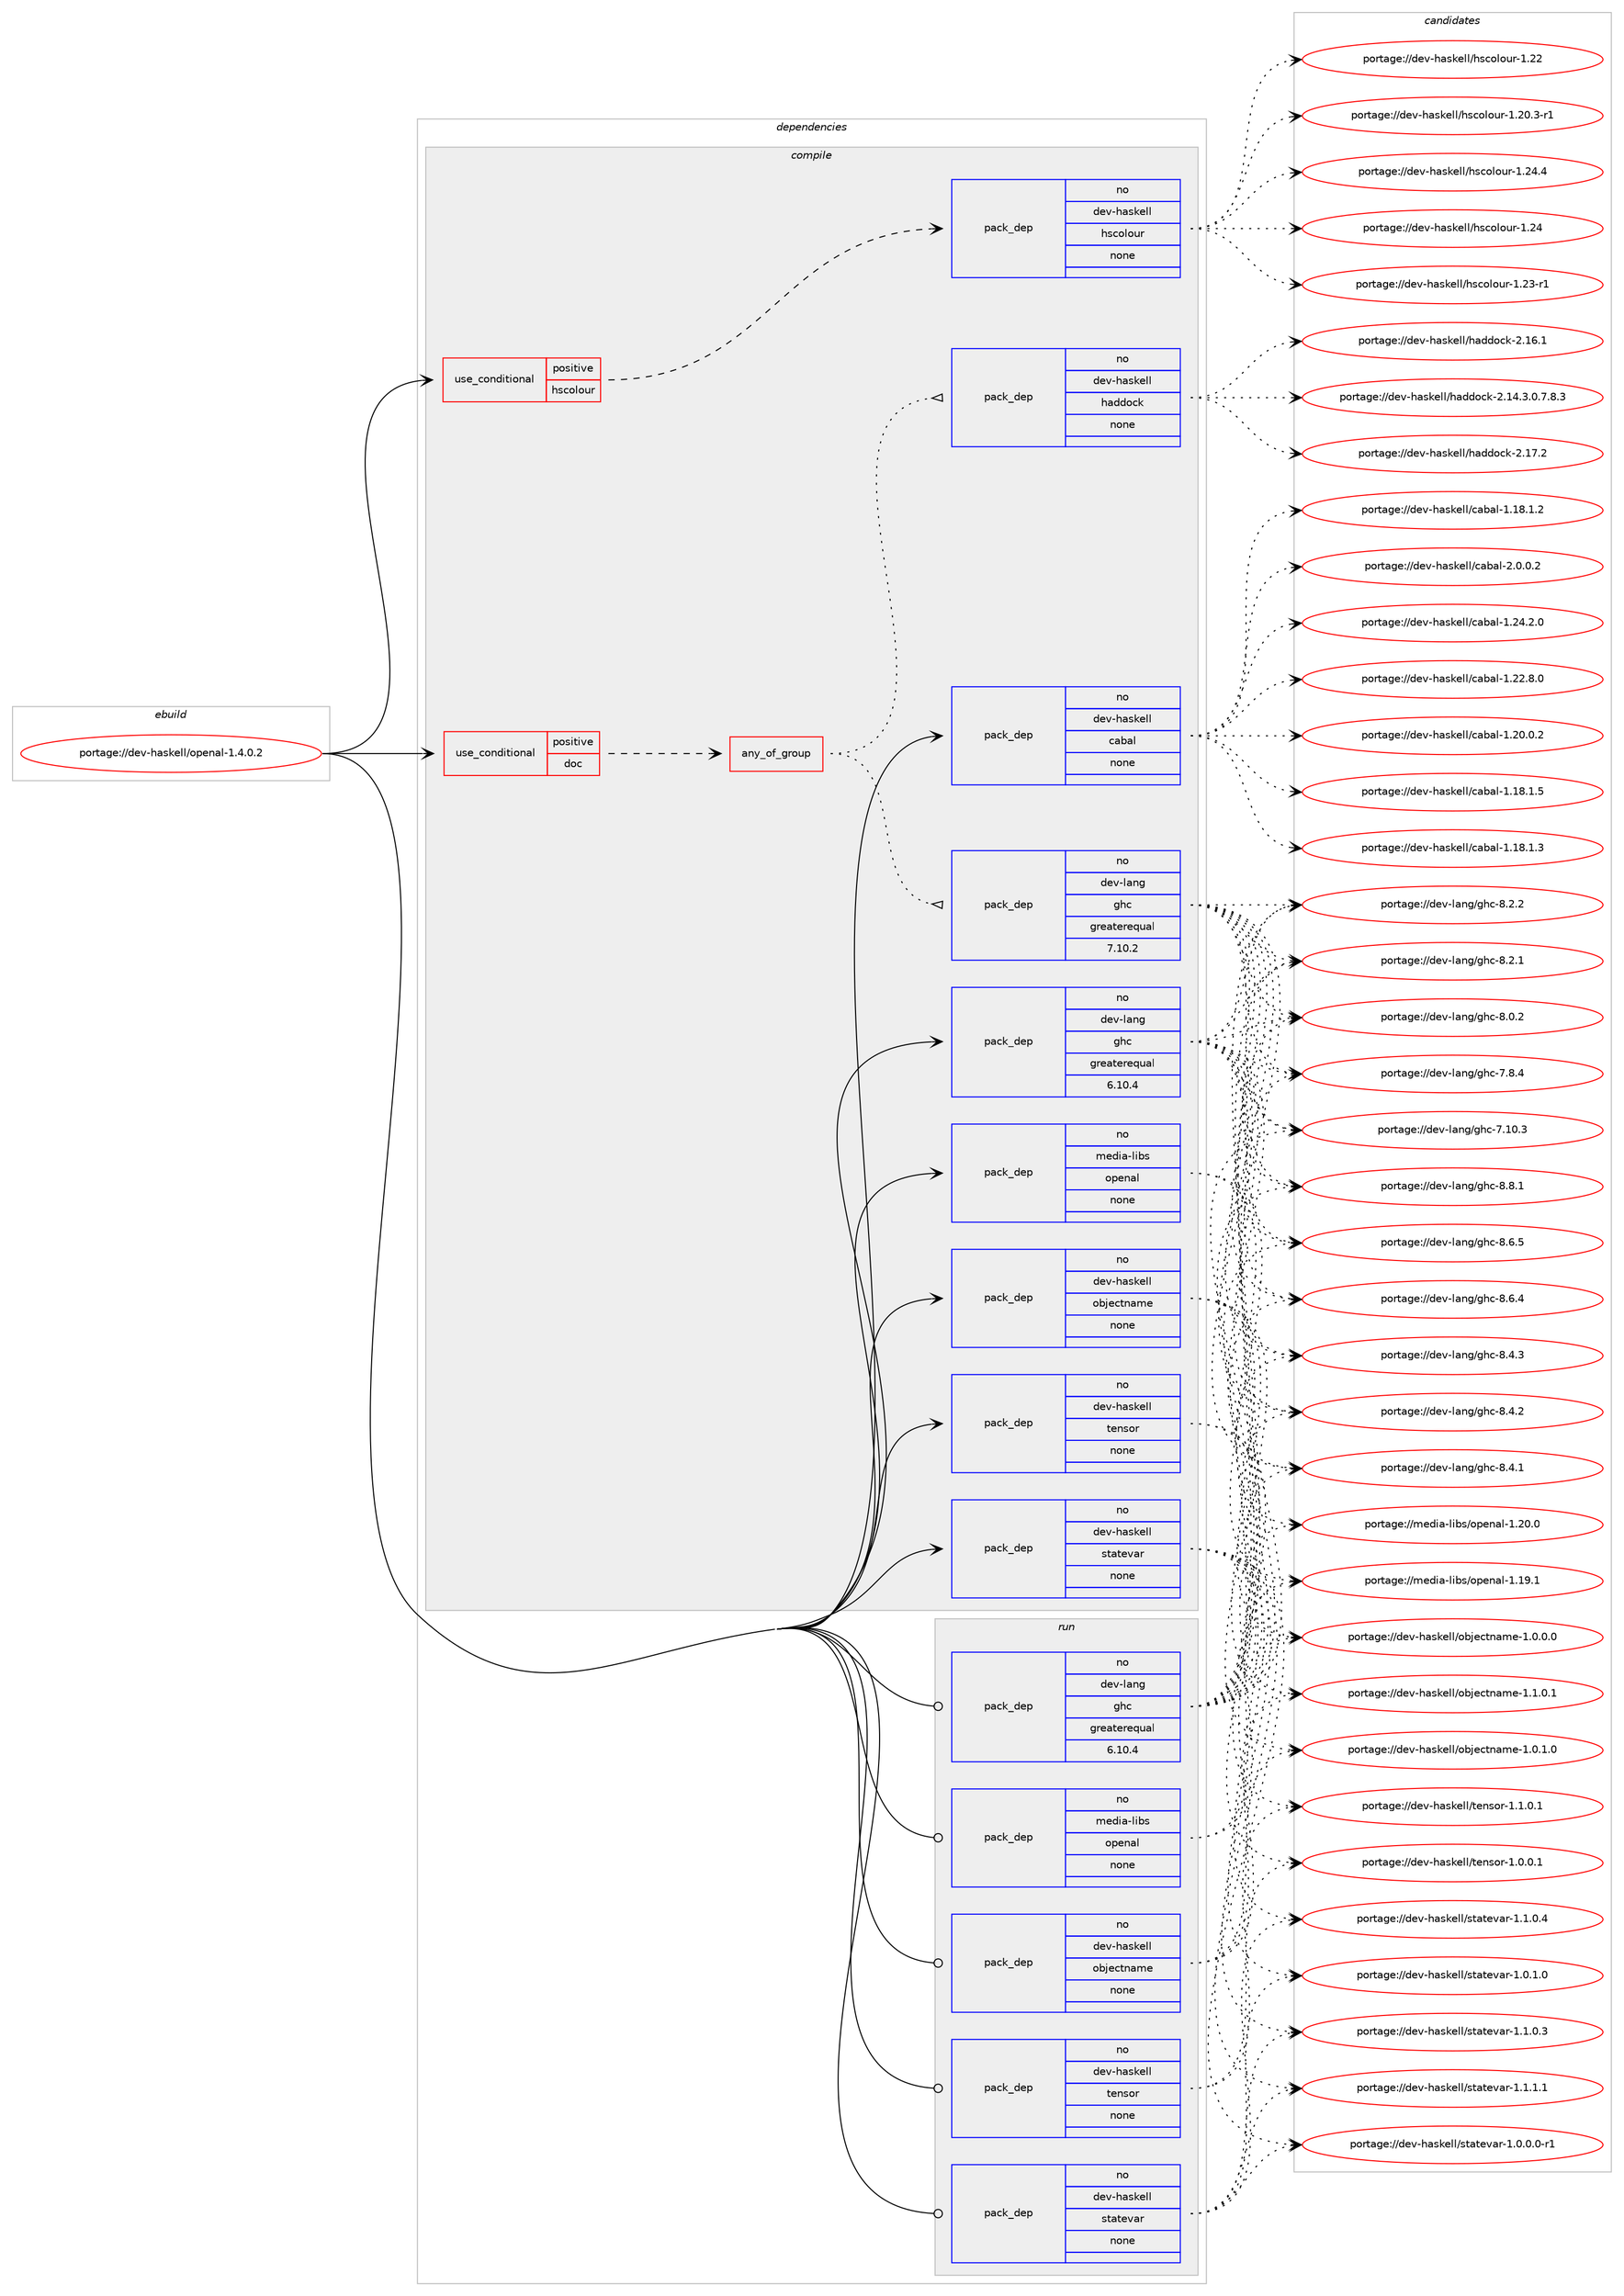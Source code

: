 digraph prolog {

# *************
# Graph options
# *************

newrank=true;
concentrate=true;
compound=true;
graph [rankdir=LR,fontname=Helvetica,fontsize=10,ranksep=1.5];#, ranksep=2.5, nodesep=0.2];
edge  [arrowhead=vee];
node  [fontname=Helvetica,fontsize=10];

# **********
# The ebuild
# **********

subgraph cluster_leftcol {
color=gray;
rank=same;
label=<<i>ebuild</i>>;
id [label="portage://dev-haskell/openal-1.4.0.2", color=red, width=4, href="../dev-haskell/openal-1.4.0.2.svg"];
}

# ****************
# The dependencies
# ****************

subgraph cluster_midcol {
color=gray;
label=<<i>dependencies</i>>;
subgraph cluster_compile {
fillcolor="#eeeeee";
style=filled;
label=<<i>compile</i>>;
subgraph cond132486 {
dependency550483 [label=<<TABLE BORDER="0" CELLBORDER="1" CELLSPACING="0" CELLPADDING="4"><TR><TD ROWSPAN="3" CELLPADDING="10">use_conditional</TD></TR><TR><TD>positive</TD></TR><TR><TD>doc</TD></TR></TABLE>>, shape=none, color=red];
subgraph any5984 {
dependency550484 [label=<<TABLE BORDER="0" CELLBORDER="1" CELLSPACING="0" CELLPADDING="4"><TR><TD CELLPADDING="10">any_of_group</TD></TR></TABLE>>, shape=none, color=red];subgraph pack411776 {
dependency550485 [label=<<TABLE BORDER="0" CELLBORDER="1" CELLSPACING="0" CELLPADDING="4" WIDTH="220"><TR><TD ROWSPAN="6" CELLPADDING="30">pack_dep</TD></TR><TR><TD WIDTH="110">no</TD></TR><TR><TD>dev-haskell</TD></TR><TR><TD>haddock</TD></TR><TR><TD>none</TD></TR><TR><TD></TD></TR></TABLE>>, shape=none, color=blue];
}
dependency550484:e -> dependency550485:w [weight=20,style="dotted",arrowhead="oinv"];
subgraph pack411777 {
dependency550486 [label=<<TABLE BORDER="0" CELLBORDER="1" CELLSPACING="0" CELLPADDING="4" WIDTH="220"><TR><TD ROWSPAN="6" CELLPADDING="30">pack_dep</TD></TR><TR><TD WIDTH="110">no</TD></TR><TR><TD>dev-lang</TD></TR><TR><TD>ghc</TD></TR><TR><TD>greaterequal</TD></TR><TR><TD>7.10.2</TD></TR></TABLE>>, shape=none, color=blue];
}
dependency550484:e -> dependency550486:w [weight=20,style="dotted",arrowhead="oinv"];
}
dependency550483:e -> dependency550484:w [weight=20,style="dashed",arrowhead="vee"];
}
id:e -> dependency550483:w [weight=20,style="solid",arrowhead="vee"];
subgraph cond132487 {
dependency550487 [label=<<TABLE BORDER="0" CELLBORDER="1" CELLSPACING="0" CELLPADDING="4"><TR><TD ROWSPAN="3" CELLPADDING="10">use_conditional</TD></TR><TR><TD>positive</TD></TR><TR><TD>hscolour</TD></TR></TABLE>>, shape=none, color=red];
subgraph pack411778 {
dependency550488 [label=<<TABLE BORDER="0" CELLBORDER="1" CELLSPACING="0" CELLPADDING="4" WIDTH="220"><TR><TD ROWSPAN="6" CELLPADDING="30">pack_dep</TD></TR><TR><TD WIDTH="110">no</TD></TR><TR><TD>dev-haskell</TD></TR><TR><TD>hscolour</TD></TR><TR><TD>none</TD></TR><TR><TD></TD></TR></TABLE>>, shape=none, color=blue];
}
dependency550487:e -> dependency550488:w [weight=20,style="dashed",arrowhead="vee"];
}
id:e -> dependency550487:w [weight=20,style="solid",arrowhead="vee"];
subgraph pack411779 {
dependency550489 [label=<<TABLE BORDER="0" CELLBORDER="1" CELLSPACING="0" CELLPADDING="4" WIDTH="220"><TR><TD ROWSPAN="6" CELLPADDING="30">pack_dep</TD></TR><TR><TD WIDTH="110">no</TD></TR><TR><TD>dev-haskell</TD></TR><TR><TD>cabal</TD></TR><TR><TD>none</TD></TR><TR><TD></TD></TR></TABLE>>, shape=none, color=blue];
}
id:e -> dependency550489:w [weight=20,style="solid",arrowhead="vee"];
subgraph pack411780 {
dependency550490 [label=<<TABLE BORDER="0" CELLBORDER="1" CELLSPACING="0" CELLPADDING="4" WIDTH="220"><TR><TD ROWSPAN="6" CELLPADDING="30">pack_dep</TD></TR><TR><TD WIDTH="110">no</TD></TR><TR><TD>dev-haskell</TD></TR><TR><TD>objectname</TD></TR><TR><TD>none</TD></TR><TR><TD></TD></TR></TABLE>>, shape=none, color=blue];
}
id:e -> dependency550490:w [weight=20,style="solid",arrowhead="vee"];
subgraph pack411781 {
dependency550491 [label=<<TABLE BORDER="0" CELLBORDER="1" CELLSPACING="0" CELLPADDING="4" WIDTH="220"><TR><TD ROWSPAN="6" CELLPADDING="30">pack_dep</TD></TR><TR><TD WIDTH="110">no</TD></TR><TR><TD>dev-haskell</TD></TR><TR><TD>statevar</TD></TR><TR><TD>none</TD></TR><TR><TD></TD></TR></TABLE>>, shape=none, color=blue];
}
id:e -> dependency550491:w [weight=20,style="solid",arrowhead="vee"];
subgraph pack411782 {
dependency550492 [label=<<TABLE BORDER="0" CELLBORDER="1" CELLSPACING="0" CELLPADDING="4" WIDTH="220"><TR><TD ROWSPAN="6" CELLPADDING="30">pack_dep</TD></TR><TR><TD WIDTH="110">no</TD></TR><TR><TD>dev-haskell</TD></TR><TR><TD>tensor</TD></TR><TR><TD>none</TD></TR><TR><TD></TD></TR></TABLE>>, shape=none, color=blue];
}
id:e -> dependency550492:w [weight=20,style="solid",arrowhead="vee"];
subgraph pack411783 {
dependency550493 [label=<<TABLE BORDER="0" CELLBORDER="1" CELLSPACING="0" CELLPADDING="4" WIDTH="220"><TR><TD ROWSPAN="6" CELLPADDING="30">pack_dep</TD></TR><TR><TD WIDTH="110">no</TD></TR><TR><TD>dev-lang</TD></TR><TR><TD>ghc</TD></TR><TR><TD>greaterequal</TD></TR><TR><TD>6.10.4</TD></TR></TABLE>>, shape=none, color=blue];
}
id:e -> dependency550493:w [weight=20,style="solid",arrowhead="vee"];
subgraph pack411784 {
dependency550494 [label=<<TABLE BORDER="0" CELLBORDER="1" CELLSPACING="0" CELLPADDING="4" WIDTH="220"><TR><TD ROWSPAN="6" CELLPADDING="30">pack_dep</TD></TR><TR><TD WIDTH="110">no</TD></TR><TR><TD>media-libs</TD></TR><TR><TD>openal</TD></TR><TR><TD>none</TD></TR><TR><TD></TD></TR></TABLE>>, shape=none, color=blue];
}
id:e -> dependency550494:w [weight=20,style="solid",arrowhead="vee"];
}
subgraph cluster_compileandrun {
fillcolor="#eeeeee";
style=filled;
label=<<i>compile and run</i>>;
}
subgraph cluster_run {
fillcolor="#eeeeee";
style=filled;
label=<<i>run</i>>;
subgraph pack411785 {
dependency550495 [label=<<TABLE BORDER="0" CELLBORDER="1" CELLSPACING="0" CELLPADDING="4" WIDTH="220"><TR><TD ROWSPAN="6" CELLPADDING="30">pack_dep</TD></TR><TR><TD WIDTH="110">no</TD></TR><TR><TD>dev-haskell</TD></TR><TR><TD>objectname</TD></TR><TR><TD>none</TD></TR><TR><TD></TD></TR></TABLE>>, shape=none, color=blue];
}
id:e -> dependency550495:w [weight=20,style="solid",arrowhead="odot"];
subgraph pack411786 {
dependency550496 [label=<<TABLE BORDER="0" CELLBORDER="1" CELLSPACING="0" CELLPADDING="4" WIDTH="220"><TR><TD ROWSPAN="6" CELLPADDING="30">pack_dep</TD></TR><TR><TD WIDTH="110">no</TD></TR><TR><TD>dev-haskell</TD></TR><TR><TD>statevar</TD></TR><TR><TD>none</TD></TR><TR><TD></TD></TR></TABLE>>, shape=none, color=blue];
}
id:e -> dependency550496:w [weight=20,style="solid",arrowhead="odot"];
subgraph pack411787 {
dependency550497 [label=<<TABLE BORDER="0" CELLBORDER="1" CELLSPACING="0" CELLPADDING="4" WIDTH="220"><TR><TD ROWSPAN="6" CELLPADDING="30">pack_dep</TD></TR><TR><TD WIDTH="110">no</TD></TR><TR><TD>dev-haskell</TD></TR><TR><TD>tensor</TD></TR><TR><TD>none</TD></TR><TR><TD></TD></TR></TABLE>>, shape=none, color=blue];
}
id:e -> dependency550497:w [weight=20,style="solid",arrowhead="odot"];
subgraph pack411788 {
dependency550498 [label=<<TABLE BORDER="0" CELLBORDER="1" CELLSPACING="0" CELLPADDING="4" WIDTH="220"><TR><TD ROWSPAN="6" CELLPADDING="30">pack_dep</TD></TR><TR><TD WIDTH="110">no</TD></TR><TR><TD>dev-lang</TD></TR><TR><TD>ghc</TD></TR><TR><TD>greaterequal</TD></TR><TR><TD>6.10.4</TD></TR></TABLE>>, shape=none, color=blue];
}
id:e -> dependency550498:w [weight=20,style="solid",arrowhead="odot"];
subgraph pack411789 {
dependency550499 [label=<<TABLE BORDER="0" CELLBORDER="1" CELLSPACING="0" CELLPADDING="4" WIDTH="220"><TR><TD ROWSPAN="6" CELLPADDING="30">pack_dep</TD></TR><TR><TD WIDTH="110">no</TD></TR><TR><TD>media-libs</TD></TR><TR><TD>openal</TD></TR><TR><TD>none</TD></TR><TR><TD></TD></TR></TABLE>>, shape=none, color=blue];
}
id:e -> dependency550499:w [weight=20,style="solid",arrowhead="odot"];
}
}

# **************
# The candidates
# **************

subgraph cluster_choices {
rank=same;
color=gray;
label=<<i>candidates</i>>;

subgraph choice411776 {
color=black;
nodesep=1;
choice100101118451049711510710110810847104971001001119910745504649554650 [label="portage://dev-haskell/haddock-2.17.2", color=red, width=4,href="../dev-haskell/haddock-2.17.2.svg"];
choice100101118451049711510710110810847104971001001119910745504649544649 [label="portage://dev-haskell/haddock-2.16.1", color=red, width=4,href="../dev-haskell/haddock-2.16.1.svg"];
choice1001011184510497115107101108108471049710010011199107455046495246514648465546564651 [label="portage://dev-haskell/haddock-2.14.3.0.7.8.3", color=red, width=4,href="../dev-haskell/haddock-2.14.3.0.7.8.3.svg"];
dependency550485:e -> choice100101118451049711510710110810847104971001001119910745504649554650:w [style=dotted,weight="100"];
dependency550485:e -> choice100101118451049711510710110810847104971001001119910745504649544649:w [style=dotted,weight="100"];
dependency550485:e -> choice1001011184510497115107101108108471049710010011199107455046495246514648465546564651:w [style=dotted,weight="100"];
}
subgraph choice411777 {
color=black;
nodesep=1;
choice10010111845108971101034710310499455646564649 [label="portage://dev-lang/ghc-8.8.1", color=red, width=4,href="../dev-lang/ghc-8.8.1.svg"];
choice10010111845108971101034710310499455646544653 [label="portage://dev-lang/ghc-8.6.5", color=red, width=4,href="../dev-lang/ghc-8.6.5.svg"];
choice10010111845108971101034710310499455646544652 [label="portage://dev-lang/ghc-8.6.4", color=red, width=4,href="../dev-lang/ghc-8.6.4.svg"];
choice10010111845108971101034710310499455646524651 [label="portage://dev-lang/ghc-8.4.3", color=red, width=4,href="../dev-lang/ghc-8.4.3.svg"];
choice10010111845108971101034710310499455646524650 [label="portage://dev-lang/ghc-8.4.2", color=red, width=4,href="../dev-lang/ghc-8.4.2.svg"];
choice10010111845108971101034710310499455646524649 [label="portage://dev-lang/ghc-8.4.1", color=red, width=4,href="../dev-lang/ghc-8.4.1.svg"];
choice10010111845108971101034710310499455646504650 [label="portage://dev-lang/ghc-8.2.2", color=red, width=4,href="../dev-lang/ghc-8.2.2.svg"];
choice10010111845108971101034710310499455646504649 [label="portage://dev-lang/ghc-8.2.1", color=red, width=4,href="../dev-lang/ghc-8.2.1.svg"];
choice10010111845108971101034710310499455646484650 [label="portage://dev-lang/ghc-8.0.2", color=red, width=4,href="../dev-lang/ghc-8.0.2.svg"];
choice10010111845108971101034710310499455546564652 [label="portage://dev-lang/ghc-7.8.4", color=red, width=4,href="../dev-lang/ghc-7.8.4.svg"];
choice1001011184510897110103471031049945554649484651 [label="portage://dev-lang/ghc-7.10.3", color=red, width=4,href="../dev-lang/ghc-7.10.3.svg"];
dependency550486:e -> choice10010111845108971101034710310499455646564649:w [style=dotted,weight="100"];
dependency550486:e -> choice10010111845108971101034710310499455646544653:w [style=dotted,weight="100"];
dependency550486:e -> choice10010111845108971101034710310499455646544652:w [style=dotted,weight="100"];
dependency550486:e -> choice10010111845108971101034710310499455646524651:w [style=dotted,weight="100"];
dependency550486:e -> choice10010111845108971101034710310499455646524650:w [style=dotted,weight="100"];
dependency550486:e -> choice10010111845108971101034710310499455646524649:w [style=dotted,weight="100"];
dependency550486:e -> choice10010111845108971101034710310499455646504650:w [style=dotted,weight="100"];
dependency550486:e -> choice10010111845108971101034710310499455646504649:w [style=dotted,weight="100"];
dependency550486:e -> choice10010111845108971101034710310499455646484650:w [style=dotted,weight="100"];
dependency550486:e -> choice10010111845108971101034710310499455546564652:w [style=dotted,weight="100"];
dependency550486:e -> choice1001011184510897110103471031049945554649484651:w [style=dotted,weight="100"];
}
subgraph choice411778 {
color=black;
nodesep=1;
choice1001011184510497115107101108108471041159911110811111711445494650524652 [label="portage://dev-haskell/hscolour-1.24.4", color=red, width=4,href="../dev-haskell/hscolour-1.24.4.svg"];
choice100101118451049711510710110810847104115991111081111171144549465052 [label="portage://dev-haskell/hscolour-1.24", color=red, width=4,href="../dev-haskell/hscolour-1.24.svg"];
choice1001011184510497115107101108108471041159911110811111711445494650514511449 [label="portage://dev-haskell/hscolour-1.23-r1", color=red, width=4,href="../dev-haskell/hscolour-1.23-r1.svg"];
choice100101118451049711510710110810847104115991111081111171144549465050 [label="portage://dev-haskell/hscolour-1.22", color=red, width=4,href="../dev-haskell/hscolour-1.22.svg"];
choice10010111845104971151071011081084710411599111108111117114454946504846514511449 [label="portage://dev-haskell/hscolour-1.20.3-r1", color=red, width=4,href="../dev-haskell/hscolour-1.20.3-r1.svg"];
dependency550488:e -> choice1001011184510497115107101108108471041159911110811111711445494650524652:w [style=dotted,weight="100"];
dependency550488:e -> choice100101118451049711510710110810847104115991111081111171144549465052:w [style=dotted,weight="100"];
dependency550488:e -> choice1001011184510497115107101108108471041159911110811111711445494650514511449:w [style=dotted,weight="100"];
dependency550488:e -> choice100101118451049711510710110810847104115991111081111171144549465050:w [style=dotted,weight="100"];
dependency550488:e -> choice10010111845104971151071011081084710411599111108111117114454946504846514511449:w [style=dotted,weight="100"];
}
subgraph choice411779 {
color=black;
nodesep=1;
choice100101118451049711510710110810847999798971084550464846484650 [label="portage://dev-haskell/cabal-2.0.0.2", color=red, width=4,href="../dev-haskell/cabal-2.0.0.2.svg"];
choice10010111845104971151071011081084799979897108454946505246504648 [label="portage://dev-haskell/cabal-1.24.2.0", color=red, width=4,href="../dev-haskell/cabal-1.24.2.0.svg"];
choice10010111845104971151071011081084799979897108454946505046564648 [label="portage://dev-haskell/cabal-1.22.8.0", color=red, width=4,href="../dev-haskell/cabal-1.22.8.0.svg"];
choice10010111845104971151071011081084799979897108454946504846484650 [label="portage://dev-haskell/cabal-1.20.0.2", color=red, width=4,href="../dev-haskell/cabal-1.20.0.2.svg"];
choice10010111845104971151071011081084799979897108454946495646494653 [label="portage://dev-haskell/cabal-1.18.1.5", color=red, width=4,href="../dev-haskell/cabal-1.18.1.5.svg"];
choice10010111845104971151071011081084799979897108454946495646494651 [label="portage://dev-haskell/cabal-1.18.1.3", color=red, width=4,href="../dev-haskell/cabal-1.18.1.3.svg"];
choice10010111845104971151071011081084799979897108454946495646494650 [label="portage://dev-haskell/cabal-1.18.1.2", color=red, width=4,href="../dev-haskell/cabal-1.18.1.2.svg"];
dependency550489:e -> choice100101118451049711510710110810847999798971084550464846484650:w [style=dotted,weight="100"];
dependency550489:e -> choice10010111845104971151071011081084799979897108454946505246504648:w [style=dotted,weight="100"];
dependency550489:e -> choice10010111845104971151071011081084799979897108454946505046564648:w [style=dotted,weight="100"];
dependency550489:e -> choice10010111845104971151071011081084799979897108454946504846484650:w [style=dotted,weight="100"];
dependency550489:e -> choice10010111845104971151071011081084799979897108454946495646494653:w [style=dotted,weight="100"];
dependency550489:e -> choice10010111845104971151071011081084799979897108454946495646494651:w [style=dotted,weight="100"];
dependency550489:e -> choice10010111845104971151071011081084799979897108454946495646494650:w [style=dotted,weight="100"];
}
subgraph choice411780 {
color=black;
nodesep=1;
choice1001011184510497115107101108108471119810610199116110971091014549464946484649 [label="portage://dev-haskell/objectname-1.1.0.1", color=red, width=4,href="../dev-haskell/objectname-1.1.0.1.svg"];
choice1001011184510497115107101108108471119810610199116110971091014549464846494648 [label="portage://dev-haskell/objectname-1.0.1.0", color=red, width=4,href="../dev-haskell/objectname-1.0.1.0.svg"];
choice1001011184510497115107101108108471119810610199116110971091014549464846484648 [label="portage://dev-haskell/objectname-1.0.0.0", color=red, width=4,href="../dev-haskell/objectname-1.0.0.0.svg"];
dependency550490:e -> choice1001011184510497115107101108108471119810610199116110971091014549464946484649:w [style=dotted,weight="100"];
dependency550490:e -> choice1001011184510497115107101108108471119810610199116110971091014549464846494648:w [style=dotted,weight="100"];
dependency550490:e -> choice1001011184510497115107101108108471119810610199116110971091014549464846484648:w [style=dotted,weight="100"];
}
subgraph choice411781 {
color=black;
nodesep=1;
choice10010111845104971151071011081084711511697116101118971144549464946494649 [label="portage://dev-haskell/statevar-1.1.1.1", color=red, width=4,href="../dev-haskell/statevar-1.1.1.1.svg"];
choice10010111845104971151071011081084711511697116101118971144549464946484652 [label="portage://dev-haskell/statevar-1.1.0.4", color=red, width=4,href="../dev-haskell/statevar-1.1.0.4.svg"];
choice10010111845104971151071011081084711511697116101118971144549464946484651 [label="portage://dev-haskell/statevar-1.1.0.3", color=red, width=4,href="../dev-haskell/statevar-1.1.0.3.svg"];
choice10010111845104971151071011081084711511697116101118971144549464846494648 [label="portage://dev-haskell/statevar-1.0.1.0", color=red, width=4,href="../dev-haskell/statevar-1.0.1.0.svg"];
choice100101118451049711510710110810847115116971161011189711445494648464846484511449 [label="portage://dev-haskell/statevar-1.0.0.0-r1", color=red, width=4,href="../dev-haskell/statevar-1.0.0.0-r1.svg"];
dependency550491:e -> choice10010111845104971151071011081084711511697116101118971144549464946494649:w [style=dotted,weight="100"];
dependency550491:e -> choice10010111845104971151071011081084711511697116101118971144549464946484652:w [style=dotted,weight="100"];
dependency550491:e -> choice10010111845104971151071011081084711511697116101118971144549464946484651:w [style=dotted,weight="100"];
dependency550491:e -> choice10010111845104971151071011081084711511697116101118971144549464846494648:w [style=dotted,weight="100"];
dependency550491:e -> choice100101118451049711510710110810847115116971161011189711445494648464846484511449:w [style=dotted,weight="100"];
}
subgraph choice411782 {
color=black;
nodesep=1;
choice1001011184510497115107101108108471161011101151111144549464946484649 [label="portage://dev-haskell/tensor-1.1.0.1", color=red, width=4,href="../dev-haskell/tensor-1.1.0.1.svg"];
choice1001011184510497115107101108108471161011101151111144549464846484649 [label="portage://dev-haskell/tensor-1.0.0.1", color=red, width=4,href="../dev-haskell/tensor-1.0.0.1.svg"];
dependency550492:e -> choice1001011184510497115107101108108471161011101151111144549464946484649:w [style=dotted,weight="100"];
dependency550492:e -> choice1001011184510497115107101108108471161011101151111144549464846484649:w [style=dotted,weight="100"];
}
subgraph choice411783 {
color=black;
nodesep=1;
choice10010111845108971101034710310499455646564649 [label="portage://dev-lang/ghc-8.8.1", color=red, width=4,href="../dev-lang/ghc-8.8.1.svg"];
choice10010111845108971101034710310499455646544653 [label="portage://dev-lang/ghc-8.6.5", color=red, width=4,href="../dev-lang/ghc-8.6.5.svg"];
choice10010111845108971101034710310499455646544652 [label="portage://dev-lang/ghc-8.6.4", color=red, width=4,href="../dev-lang/ghc-8.6.4.svg"];
choice10010111845108971101034710310499455646524651 [label="portage://dev-lang/ghc-8.4.3", color=red, width=4,href="../dev-lang/ghc-8.4.3.svg"];
choice10010111845108971101034710310499455646524650 [label="portage://dev-lang/ghc-8.4.2", color=red, width=4,href="../dev-lang/ghc-8.4.2.svg"];
choice10010111845108971101034710310499455646524649 [label="portage://dev-lang/ghc-8.4.1", color=red, width=4,href="../dev-lang/ghc-8.4.1.svg"];
choice10010111845108971101034710310499455646504650 [label="portage://dev-lang/ghc-8.2.2", color=red, width=4,href="../dev-lang/ghc-8.2.2.svg"];
choice10010111845108971101034710310499455646504649 [label="portage://dev-lang/ghc-8.2.1", color=red, width=4,href="../dev-lang/ghc-8.2.1.svg"];
choice10010111845108971101034710310499455646484650 [label="portage://dev-lang/ghc-8.0.2", color=red, width=4,href="../dev-lang/ghc-8.0.2.svg"];
choice10010111845108971101034710310499455546564652 [label="portage://dev-lang/ghc-7.8.4", color=red, width=4,href="../dev-lang/ghc-7.8.4.svg"];
choice1001011184510897110103471031049945554649484651 [label="portage://dev-lang/ghc-7.10.3", color=red, width=4,href="../dev-lang/ghc-7.10.3.svg"];
dependency550493:e -> choice10010111845108971101034710310499455646564649:w [style=dotted,weight="100"];
dependency550493:e -> choice10010111845108971101034710310499455646544653:w [style=dotted,weight="100"];
dependency550493:e -> choice10010111845108971101034710310499455646544652:w [style=dotted,weight="100"];
dependency550493:e -> choice10010111845108971101034710310499455646524651:w [style=dotted,weight="100"];
dependency550493:e -> choice10010111845108971101034710310499455646524650:w [style=dotted,weight="100"];
dependency550493:e -> choice10010111845108971101034710310499455646524649:w [style=dotted,weight="100"];
dependency550493:e -> choice10010111845108971101034710310499455646504650:w [style=dotted,weight="100"];
dependency550493:e -> choice10010111845108971101034710310499455646504649:w [style=dotted,weight="100"];
dependency550493:e -> choice10010111845108971101034710310499455646484650:w [style=dotted,weight="100"];
dependency550493:e -> choice10010111845108971101034710310499455546564652:w [style=dotted,weight="100"];
dependency550493:e -> choice1001011184510897110103471031049945554649484651:w [style=dotted,weight="100"];
}
subgraph choice411784 {
color=black;
nodesep=1;
choice109101100105974510810598115471111121011109710845494650484648 [label="portage://media-libs/openal-1.20.0", color=red, width=4,href="../media-libs/openal-1.20.0.svg"];
choice109101100105974510810598115471111121011109710845494649574649 [label="portage://media-libs/openal-1.19.1", color=red, width=4,href="../media-libs/openal-1.19.1.svg"];
dependency550494:e -> choice109101100105974510810598115471111121011109710845494650484648:w [style=dotted,weight="100"];
dependency550494:e -> choice109101100105974510810598115471111121011109710845494649574649:w [style=dotted,weight="100"];
}
subgraph choice411785 {
color=black;
nodesep=1;
choice1001011184510497115107101108108471119810610199116110971091014549464946484649 [label="portage://dev-haskell/objectname-1.1.0.1", color=red, width=4,href="../dev-haskell/objectname-1.1.0.1.svg"];
choice1001011184510497115107101108108471119810610199116110971091014549464846494648 [label="portage://dev-haskell/objectname-1.0.1.0", color=red, width=4,href="../dev-haskell/objectname-1.0.1.0.svg"];
choice1001011184510497115107101108108471119810610199116110971091014549464846484648 [label="portage://dev-haskell/objectname-1.0.0.0", color=red, width=4,href="../dev-haskell/objectname-1.0.0.0.svg"];
dependency550495:e -> choice1001011184510497115107101108108471119810610199116110971091014549464946484649:w [style=dotted,weight="100"];
dependency550495:e -> choice1001011184510497115107101108108471119810610199116110971091014549464846494648:w [style=dotted,weight="100"];
dependency550495:e -> choice1001011184510497115107101108108471119810610199116110971091014549464846484648:w [style=dotted,weight="100"];
}
subgraph choice411786 {
color=black;
nodesep=1;
choice10010111845104971151071011081084711511697116101118971144549464946494649 [label="portage://dev-haskell/statevar-1.1.1.1", color=red, width=4,href="../dev-haskell/statevar-1.1.1.1.svg"];
choice10010111845104971151071011081084711511697116101118971144549464946484652 [label="portage://dev-haskell/statevar-1.1.0.4", color=red, width=4,href="../dev-haskell/statevar-1.1.0.4.svg"];
choice10010111845104971151071011081084711511697116101118971144549464946484651 [label="portage://dev-haskell/statevar-1.1.0.3", color=red, width=4,href="../dev-haskell/statevar-1.1.0.3.svg"];
choice10010111845104971151071011081084711511697116101118971144549464846494648 [label="portage://dev-haskell/statevar-1.0.1.0", color=red, width=4,href="../dev-haskell/statevar-1.0.1.0.svg"];
choice100101118451049711510710110810847115116971161011189711445494648464846484511449 [label="portage://dev-haskell/statevar-1.0.0.0-r1", color=red, width=4,href="../dev-haskell/statevar-1.0.0.0-r1.svg"];
dependency550496:e -> choice10010111845104971151071011081084711511697116101118971144549464946494649:w [style=dotted,weight="100"];
dependency550496:e -> choice10010111845104971151071011081084711511697116101118971144549464946484652:w [style=dotted,weight="100"];
dependency550496:e -> choice10010111845104971151071011081084711511697116101118971144549464946484651:w [style=dotted,weight="100"];
dependency550496:e -> choice10010111845104971151071011081084711511697116101118971144549464846494648:w [style=dotted,weight="100"];
dependency550496:e -> choice100101118451049711510710110810847115116971161011189711445494648464846484511449:w [style=dotted,weight="100"];
}
subgraph choice411787 {
color=black;
nodesep=1;
choice1001011184510497115107101108108471161011101151111144549464946484649 [label="portage://dev-haskell/tensor-1.1.0.1", color=red, width=4,href="../dev-haskell/tensor-1.1.0.1.svg"];
choice1001011184510497115107101108108471161011101151111144549464846484649 [label="portage://dev-haskell/tensor-1.0.0.1", color=red, width=4,href="../dev-haskell/tensor-1.0.0.1.svg"];
dependency550497:e -> choice1001011184510497115107101108108471161011101151111144549464946484649:w [style=dotted,weight="100"];
dependency550497:e -> choice1001011184510497115107101108108471161011101151111144549464846484649:w [style=dotted,weight="100"];
}
subgraph choice411788 {
color=black;
nodesep=1;
choice10010111845108971101034710310499455646564649 [label="portage://dev-lang/ghc-8.8.1", color=red, width=4,href="../dev-lang/ghc-8.8.1.svg"];
choice10010111845108971101034710310499455646544653 [label="portage://dev-lang/ghc-8.6.5", color=red, width=4,href="../dev-lang/ghc-8.6.5.svg"];
choice10010111845108971101034710310499455646544652 [label="portage://dev-lang/ghc-8.6.4", color=red, width=4,href="../dev-lang/ghc-8.6.4.svg"];
choice10010111845108971101034710310499455646524651 [label="portage://dev-lang/ghc-8.4.3", color=red, width=4,href="../dev-lang/ghc-8.4.3.svg"];
choice10010111845108971101034710310499455646524650 [label="portage://dev-lang/ghc-8.4.2", color=red, width=4,href="../dev-lang/ghc-8.4.2.svg"];
choice10010111845108971101034710310499455646524649 [label="portage://dev-lang/ghc-8.4.1", color=red, width=4,href="../dev-lang/ghc-8.4.1.svg"];
choice10010111845108971101034710310499455646504650 [label="portage://dev-lang/ghc-8.2.2", color=red, width=4,href="../dev-lang/ghc-8.2.2.svg"];
choice10010111845108971101034710310499455646504649 [label="portage://dev-lang/ghc-8.2.1", color=red, width=4,href="../dev-lang/ghc-8.2.1.svg"];
choice10010111845108971101034710310499455646484650 [label="portage://dev-lang/ghc-8.0.2", color=red, width=4,href="../dev-lang/ghc-8.0.2.svg"];
choice10010111845108971101034710310499455546564652 [label="portage://dev-lang/ghc-7.8.4", color=red, width=4,href="../dev-lang/ghc-7.8.4.svg"];
choice1001011184510897110103471031049945554649484651 [label="portage://dev-lang/ghc-7.10.3", color=red, width=4,href="../dev-lang/ghc-7.10.3.svg"];
dependency550498:e -> choice10010111845108971101034710310499455646564649:w [style=dotted,weight="100"];
dependency550498:e -> choice10010111845108971101034710310499455646544653:w [style=dotted,weight="100"];
dependency550498:e -> choice10010111845108971101034710310499455646544652:w [style=dotted,weight="100"];
dependency550498:e -> choice10010111845108971101034710310499455646524651:w [style=dotted,weight="100"];
dependency550498:e -> choice10010111845108971101034710310499455646524650:w [style=dotted,weight="100"];
dependency550498:e -> choice10010111845108971101034710310499455646524649:w [style=dotted,weight="100"];
dependency550498:e -> choice10010111845108971101034710310499455646504650:w [style=dotted,weight="100"];
dependency550498:e -> choice10010111845108971101034710310499455646504649:w [style=dotted,weight="100"];
dependency550498:e -> choice10010111845108971101034710310499455646484650:w [style=dotted,weight="100"];
dependency550498:e -> choice10010111845108971101034710310499455546564652:w [style=dotted,weight="100"];
dependency550498:e -> choice1001011184510897110103471031049945554649484651:w [style=dotted,weight="100"];
}
subgraph choice411789 {
color=black;
nodesep=1;
choice109101100105974510810598115471111121011109710845494650484648 [label="portage://media-libs/openal-1.20.0", color=red, width=4,href="../media-libs/openal-1.20.0.svg"];
choice109101100105974510810598115471111121011109710845494649574649 [label="portage://media-libs/openal-1.19.1", color=red, width=4,href="../media-libs/openal-1.19.1.svg"];
dependency550499:e -> choice109101100105974510810598115471111121011109710845494650484648:w [style=dotted,weight="100"];
dependency550499:e -> choice109101100105974510810598115471111121011109710845494649574649:w [style=dotted,weight="100"];
}
}

}

